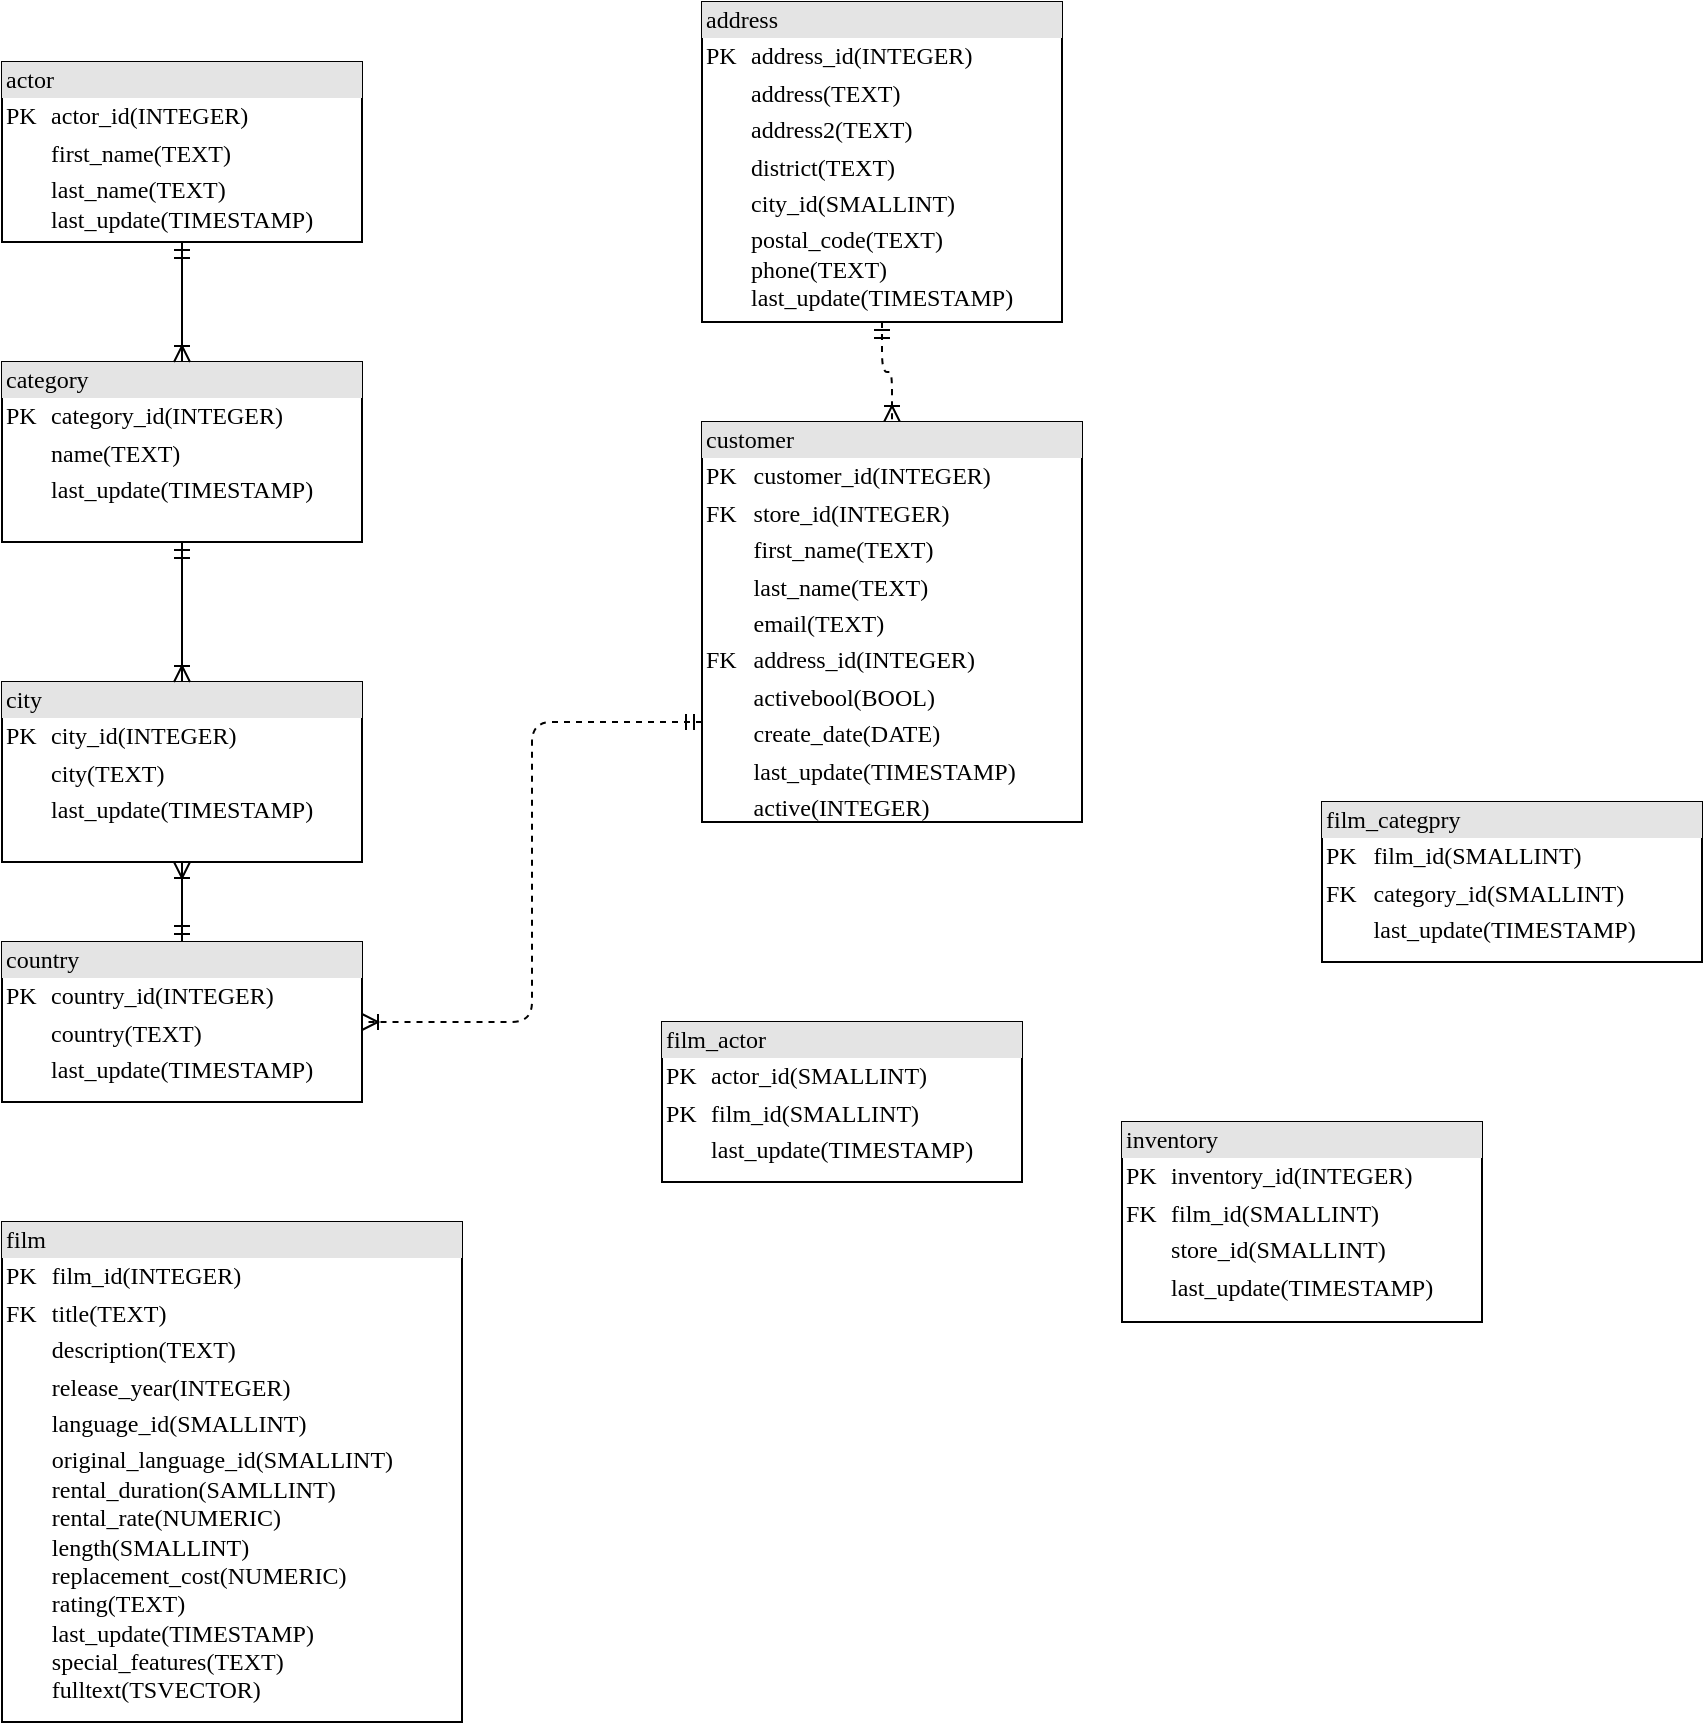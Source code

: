 <mxfile version="12.8.4" type="github">
  <diagram name="Page-1" id="2ca16b54-16f6-2749-3443-fa8db7711227">
    <mxGraphModel dx="1038" dy="548" grid="1" gridSize="10" guides="1" tooltips="1" connect="1" arrows="1" fold="1" page="1" pageScale="1" pageWidth="1100" pageHeight="850" background="#ffffff" math="0" shadow="0">
      <root>
        <mxCell id="0" />
        <mxCell id="1" parent="0" />
        <mxCell id="2ed32ef02a7f4228-1" value="&lt;div style=&quot;box-sizing: border-box ; width: 100% ; background: #e4e4e4 ; padding: 2px&quot;&gt;actor&lt;/div&gt;&lt;table style=&quot;width: 100% ; font-size: 1em&quot; cellpadding=&quot;2&quot; cellspacing=&quot;0&quot;&gt;&lt;tbody&gt;&lt;tr&gt;&lt;td&gt;PK&lt;/td&gt;&lt;td&gt;actor_id(INTEGER)&lt;/td&gt;&lt;/tr&gt;&lt;tr&gt;&lt;td&gt;&lt;br&gt;&lt;/td&gt;&lt;td&gt;first_name(TEXT)&lt;/td&gt;&lt;/tr&gt;&lt;tr&gt;&lt;td&gt;&lt;/td&gt;&lt;td&gt;last_name(TEXT)&lt;br&gt;last_update(TIMESTAMP)&lt;/td&gt;&lt;/tr&gt;&lt;/tbody&gt;&lt;/table&gt;" style="verticalAlign=top;align=left;overflow=fill;html=1;rounded=0;shadow=0;comic=0;labelBackgroundColor=none;strokeWidth=1;fontFamily=Verdana;fontSize=12" parent="1" vertex="1">
          <mxGeometry x="110" y="100" width="180" height="90" as="geometry" />
        </mxCell>
        <mxCell id="2ed32ef02a7f4228-18" style="edgeStyle=orthogonalEdgeStyle;html=1;entryX=0.5;entryY=0;dashed=1;labelBackgroundColor=none;startArrow=ERmandOne;endArrow=ERoneToMany;fontFamily=Verdana;fontSize=12;align=left;" parent="1" source="2ed32ef02a7f4228-2" target="2ed32ef02a7f4228-8" edge="1">
          <mxGeometry relative="1" as="geometry" />
        </mxCell>
        <mxCell id="2ed32ef02a7f4228-2" value="&lt;div style=&quot;box-sizing: border-box ; width: 100% ; background: #e4e4e4 ; padding: 2px&quot;&gt;address&lt;/div&gt;&lt;table style=&quot;width: 100% ; font-size: 1em&quot; cellpadding=&quot;2&quot; cellspacing=&quot;0&quot;&gt;&lt;tbody&gt;&lt;tr&gt;&lt;td&gt;PK&lt;/td&gt;&lt;td&gt;address_id(INTEGER)&lt;/td&gt;&lt;/tr&gt;&lt;tr&gt;&lt;td&gt;&lt;br&gt;&lt;/td&gt;&lt;td&gt;address(TEXT)&lt;/td&gt;&lt;/tr&gt;&lt;tr&gt;&lt;td&gt;&lt;/td&gt;&lt;td&gt;address2(TEXT)&lt;/td&gt;&lt;/tr&gt;&lt;tr&gt;&lt;td&gt;&lt;br&gt;&lt;/td&gt;&lt;td&gt;district(TEXT)&lt;br&gt;&lt;/td&gt;&lt;/tr&gt;&lt;tr&gt;&lt;td&gt;&lt;br&gt;&lt;/td&gt;&lt;td&gt;city_id(SMALLINT)&lt;/td&gt;&lt;/tr&gt;&lt;tr&gt;&lt;td&gt;&lt;br&gt;&lt;/td&gt;&lt;td&gt;postal_code(TEXT)&lt;br&gt;phone(TEXT)&lt;br&gt;last_update(TIMESTAMP)&lt;/td&gt;&lt;/tr&gt;&lt;/tbody&gt;&lt;/table&gt;" style="verticalAlign=top;align=left;overflow=fill;html=1;rounded=0;shadow=0;comic=0;labelBackgroundColor=none;strokeWidth=1;fontFamily=Verdana;fontSize=12" parent="1" vertex="1">
          <mxGeometry x="460" y="70" width="180" height="160" as="geometry" />
        </mxCell>
        <mxCell id="2ed32ef02a7f4228-16" style="edgeStyle=orthogonalEdgeStyle;html=1;labelBackgroundColor=none;startArrow=ERmandOne;endArrow=ERoneToMany;fontFamily=Verdana;fontSize=12;align=left;" parent="1" source="2ed32ef02a7f4228-3" target="2ed32ef02a7f4228-4" edge="1">
          <mxGeometry relative="1" as="geometry" />
        </mxCell>
        <mxCell id="2ed32ef02a7f4228-22" style="edgeStyle=orthogonalEdgeStyle;html=1;exitX=0;exitY=0.75;entryX=1;entryY=0.5;dashed=1;labelBackgroundColor=none;startArrow=ERmandOne;endArrow=ERoneToMany;fontFamily=Verdana;fontSize=12;align=left;" parent="1" source="2ed32ef02a7f4228-8" target="2ed32ef02a7f4228-3" edge="1">
          <mxGeometry relative="1" as="geometry" />
        </mxCell>
        <mxCell id="2ed32ef02a7f4228-3" value="&lt;div style=&quot;box-sizing: border-box ; width: 100% ; background: #e4e4e4 ; padding: 2px&quot;&gt;country&lt;/div&gt;&lt;table style=&quot;width: 100% ; font-size: 1em&quot; cellpadding=&quot;2&quot; cellspacing=&quot;0&quot;&gt;&lt;tbody&gt;&lt;tr&gt;&lt;td&gt;PK&lt;/td&gt;&lt;td&gt;country_id(INTEGER)&lt;/td&gt;&lt;/tr&gt;&lt;tr&gt;&lt;td&gt;&lt;br&gt;&lt;/td&gt;&lt;td&gt;country(TEXT)&lt;/td&gt;&lt;/tr&gt;&lt;tr&gt;&lt;td&gt;&lt;/td&gt;&lt;td&gt;last_update(TIMESTAMP)&lt;/td&gt;&lt;/tr&gt;&lt;tr&gt;&lt;td&gt;&lt;br&gt;&lt;/td&gt;&lt;td&gt;&lt;br&gt;&lt;/td&gt;&lt;/tr&gt;&lt;/tbody&gt;&lt;/table&gt;" style="verticalAlign=top;align=left;overflow=fill;html=1;rounded=0;shadow=0;comic=0;labelBackgroundColor=none;strokeWidth=1;fontFamily=Verdana;fontSize=12" parent="1" vertex="1">
          <mxGeometry x="110" y="540" width="180" height="80" as="geometry" />
        </mxCell>
        <mxCell id="2ed32ef02a7f4228-4" value="&lt;div style=&quot;box-sizing: border-box ; width: 100% ; background: #e4e4e4 ; padding: 2px&quot;&gt;city&lt;/div&gt;&lt;table style=&quot;width: 100% ; font-size: 1em&quot; cellpadding=&quot;2&quot; cellspacing=&quot;0&quot;&gt;&lt;tbody&gt;&lt;tr&gt;&lt;td&gt;PK&lt;/td&gt;&lt;td&gt;city_id(INTEGER)&lt;/td&gt;&lt;/tr&gt;&lt;tr&gt;&lt;td&gt;&lt;br&gt;&lt;/td&gt;&lt;td&gt;city(TEXT)&lt;/td&gt;&lt;/tr&gt;&lt;tr&gt;&lt;td&gt;&lt;/td&gt;&lt;td&gt;last_update(TIMESTAMP)&lt;/td&gt;&lt;/tr&gt;&lt;tr&gt;&lt;td&gt;&lt;br&gt;&lt;/td&gt;&lt;td&gt;&lt;br&gt;&lt;/td&gt;&lt;/tr&gt;&lt;/tbody&gt;&lt;/table&gt;" style="verticalAlign=top;align=left;overflow=fill;html=1;rounded=0;shadow=0;comic=0;labelBackgroundColor=none;strokeWidth=1;fontFamily=Verdana;fontSize=12" parent="1" vertex="1">
          <mxGeometry x="110" y="410" width="180" height="90" as="geometry" />
        </mxCell>
        <mxCell id="2ed32ef02a7f4228-15" style="edgeStyle=orthogonalEdgeStyle;html=1;entryX=0.5;entryY=0;labelBackgroundColor=none;startArrow=ERmandOne;endArrow=ERoneToMany;fontFamily=Verdana;fontSize=12;align=left;" parent="1" source="2ed32ef02a7f4228-5" target="2ed32ef02a7f4228-4" edge="1">
          <mxGeometry relative="1" as="geometry" />
        </mxCell>
        <mxCell id="2ed32ef02a7f4228-5" value="&lt;div style=&quot;box-sizing: border-box ; width: 100% ; background: #e4e4e4 ; padding: 2px&quot;&gt;category&lt;/div&gt;&lt;table style=&quot;width: 100% ; font-size: 1em&quot; cellpadding=&quot;2&quot; cellspacing=&quot;0&quot;&gt;&lt;tbody&gt;&lt;tr&gt;&lt;td&gt;PK&lt;/td&gt;&lt;td&gt;category_id(INTEGER)&lt;/td&gt;&lt;/tr&gt;&lt;tr&gt;&lt;td&gt;&lt;br&gt;&lt;/td&gt;&lt;td&gt;name(TEXT)&lt;/td&gt;&lt;/tr&gt;&lt;tr&gt;&lt;td&gt;&lt;/td&gt;&lt;td&gt;last_update(TIMESTAMP)&lt;/td&gt;&lt;/tr&gt;&lt;/tbody&gt;&lt;/table&gt;" style="verticalAlign=top;align=left;overflow=fill;html=1;rounded=0;shadow=0;comic=0;labelBackgroundColor=none;strokeWidth=1;fontFamily=Verdana;fontSize=12" parent="1" vertex="1">
          <mxGeometry x="110" y="250" width="180" height="90" as="geometry" />
        </mxCell>
        <mxCell id="2ed32ef02a7f4228-8" value="&lt;div style=&quot;box-sizing: border-box ; width: 100% ; background: #e4e4e4 ; padding: 2px&quot;&gt;customer&lt;/div&gt;&lt;table style=&quot;width: 100% ; font-size: 1em&quot; cellpadding=&quot;2&quot; cellspacing=&quot;0&quot;&gt;&lt;tbody&gt;&lt;tr&gt;&lt;td&gt;PK&lt;/td&gt;&lt;td&gt;customer_id(INTEGER)&lt;/td&gt;&lt;/tr&gt;&lt;tr&gt;&lt;td&gt;FK&lt;/td&gt;&lt;td&gt;store_id(INTEGER)&lt;/td&gt;&lt;/tr&gt;&lt;tr&gt;&lt;td&gt;&lt;/td&gt;&lt;td&gt;first_name(TEXT)&lt;/td&gt;&lt;/tr&gt;&lt;tr&gt;&lt;td&gt;&lt;br&gt;&lt;/td&gt;&lt;td&gt;last_name(TEXT)&lt;br&gt;&lt;/td&gt;&lt;/tr&gt;&lt;tr&gt;&lt;td&gt;&lt;br&gt;&lt;/td&gt;&lt;td&gt;email(TEXT)&lt;br&gt;&lt;/td&gt;&lt;/tr&gt;&lt;tr&gt;&lt;td&gt;FK&lt;br&gt;&lt;/td&gt;&lt;td&gt;address_id(INTEGER)&lt;br&gt;&lt;/td&gt;&lt;/tr&gt;&lt;tr&gt;&lt;td&gt;&lt;br&gt;&lt;/td&gt;&lt;td&gt;activebool(BOOL)&lt;br&gt;&lt;/td&gt;&lt;/tr&gt;&lt;tr&gt;&lt;td&gt;&lt;br&gt;&lt;/td&gt;&lt;td&gt;create_date(DATE)&lt;/td&gt;&lt;/tr&gt;&lt;tr&gt;&lt;td&gt;&lt;br&gt;&lt;/td&gt;&lt;td&gt;last_update(TIMESTAMP)&lt;/td&gt;&lt;/tr&gt;&lt;tr&gt;&lt;td&gt;&lt;br&gt;&lt;/td&gt;&lt;td&gt;active(INTEGER)&lt;/td&gt;&lt;/tr&gt;&lt;tr&gt;&lt;td&gt;&lt;/td&gt;&lt;td&gt;&lt;/td&gt;&lt;/tr&gt;&lt;/tbody&gt;&lt;/table&gt;" style="verticalAlign=top;align=left;overflow=fill;html=1;rounded=0;shadow=0;comic=0;labelBackgroundColor=none;strokeWidth=1;fontFamily=Verdana;fontSize=12" parent="1" vertex="1">
          <mxGeometry x="460" y="280" width="190" height="200" as="geometry" />
        </mxCell>
        <mxCell id="2ed32ef02a7f4228-12" value="&lt;div style=&quot;box-sizing: border-box ; width: 100% ; background: #e4e4e4 ; padding: 2px&quot;&gt;film&lt;/div&gt;&lt;table style=&quot;width: 100% ; font-size: 1em&quot; cellpadding=&quot;2&quot; cellspacing=&quot;0&quot;&gt;&lt;tbody&gt;&lt;tr&gt;&lt;td&gt;PK&lt;/td&gt;&lt;td&gt;film_id(INTEGER)&lt;/td&gt;&lt;/tr&gt;&lt;tr&gt;&lt;td&gt;FK&lt;/td&gt;&lt;td&gt;title(TEXT)&lt;/td&gt;&lt;/tr&gt;&lt;tr&gt;&lt;td&gt;&lt;/td&gt;&lt;td&gt;description(TEXT)&lt;/td&gt;&lt;/tr&gt;&lt;tr&gt;&lt;td&gt;&lt;br&gt;&lt;/td&gt;&lt;td&gt;release_year(INTEGER)&lt;/td&gt;&lt;/tr&gt;&lt;tr&gt;&lt;td&gt;&lt;br&gt;&lt;/td&gt;&lt;td&gt;language_id(SMALLINT)&lt;br&gt;&lt;/td&gt;&lt;/tr&gt;&lt;tr&gt;&lt;td&gt;&lt;br&gt;&lt;/td&gt;&lt;td&gt;original_language_id(SMALLINT)&lt;br&gt;rental_duration(SAMLLINT)&lt;br&gt;rental_rate(NUMERIC)&lt;br&gt;length(SMALLINT)&lt;br&gt;replacement_cost(NUMERIC)&lt;br&gt;rating(TEXT)&lt;br&gt;last_update(TIMESTAMP)&lt;br&gt;special_features(TEXT)&lt;br&gt;fulltext(TSVECTOR)&lt;/td&gt;&lt;/tr&gt;&lt;/tbody&gt;&lt;/table&gt;" style="verticalAlign=top;align=left;overflow=fill;html=1;rounded=0;shadow=0;comic=0;labelBackgroundColor=none;strokeWidth=1;fontFamily=Verdana;fontSize=12" parent="1" vertex="1">
          <mxGeometry x="110" y="680" width="230" height="250" as="geometry" />
        </mxCell>
        <mxCell id="2ed32ef02a7f4228-13" value="" style="edgeStyle=orthogonalEdgeStyle;html=1;endArrow=ERoneToMany;startArrow=ERmandOne;labelBackgroundColor=none;fontFamily=Verdana;fontSize=12;align=left;exitX=0.5;exitY=1;entryX=0.5;entryY=0;" parent="1" source="2ed32ef02a7f4228-1" target="2ed32ef02a7f4228-5" edge="1">
          <mxGeometry width="100" height="100" relative="1" as="geometry">
            <mxPoint x="350" y="370" as="sourcePoint" />
            <mxPoint x="450" y="270" as="targetPoint" />
          </mxGeometry>
        </mxCell>
        <mxCell id="_iaLI4-P-JwY5IoKAcas-1" value="&lt;div style=&quot;box-sizing: border-box ; width: 100% ; background: #e4e4e4 ; padding: 2px&quot;&gt;film_categpry&lt;/div&gt;&lt;table style=&quot;width: 100% ; font-size: 1em&quot; cellpadding=&quot;2&quot; cellspacing=&quot;0&quot;&gt;&lt;tbody&gt;&lt;tr&gt;&lt;td&gt;PK&lt;/td&gt;&lt;td&gt;film_id(SMALLINT)&lt;/td&gt;&lt;/tr&gt;&lt;tr&gt;&lt;td&gt;FK&lt;/td&gt;&lt;td&gt;category_id(SMALLINT)&lt;/td&gt;&lt;/tr&gt;&lt;tr&gt;&lt;td&gt;&lt;/td&gt;&lt;td&gt;last_update(TIMESTAMP)&lt;/td&gt;&lt;/tr&gt;&lt;tr&gt;&lt;td&gt;&lt;/td&gt;&lt;td&gt;&lt;/td&gt;&lt;/tr&gt;&lt;/tbody&gt;&lt;/table&gt;" style="verticalAlign=top;align=left;overflow=fill;html=1;rounded=0;shadow=0;comic=0;labelBackgroundColor=none;strokeWidth=1;fontFamily=Verdana;fontSize=12" vertex="1" parent="1">
          <mxGeometry x="770" y="470" width="190" height="80" as="geometry" />
        </mxCell>
        <mxCell id="_iaLI4-P-JwY5IoKAcas-2" value="&lt;div style=&quot;box-sizing: border-box ; width: 100% ; background: #e4e4e4 ; padding: 2px&quot;&gt;film_actor&lt;/div&gt;&lt;table style=&quot;width: 100% ; font-size: 1em&quot; cellpadding=&quot;2&quot; cellspacing=&quot;0&quot;&gt;&lt;tbody&gt;&lt;tr&gt;&lt;td&gt;PK&lt;/td&gt;&lt;td&gt;actor_id(SMALLINT)&lt;/td&gt;&lt;/tr&gt;&lt;tr&gt;&lt;td&gt;PK&lt;/td&gt;&lt;td&gt;film_id(SMALLINT)&lt;/td&gt;&lt;/tr&gt;&lt;tr&gt;&lt;td&gt;&lt;/td&gt;&lt;td&gt;last_update(TIMESTAMP)&lt;/td&gt;&lt;/tr&gt;&lt;tr&gt;&lt;td&gt;&lt;/td&gt;&lt;td&gt;&lt;/td&gt;&lt;/tr&gt;&lt;/tbody&gt;&lt;/table&gt;" style="verticalAlign=top;align=left;overflow=fill;html=1;rounded=0;shadow=0;comic=0;labelBackgroundColor=none;strokeWidth=1;fontFamily=Verdana;fontSize=12" vertex="1" parent="1">
          <mxGeometry x="440" y="580" width="180" height="80" as="geometry" />
        </mxCell>
        <mxCell id="_iaLI4-P-JwY5IoKAcas-3" value="&lt;div style=&quot;box-sizing: border-box ; width: 100% ; background: #e4e4e4 ; padding: 2px&quot;&gt;inventory&lt;/div&gt;&lt;table style=&quot;width: 100% ; font-size: 1em&quot; cellpadding=&quot;2&quot; cellspacing=&quot;0&quot;&gt;&lt;tbody&gt;&lt;tr&gt;&lt;td&gt;PK&lt;/td&gt;&lt;td&gt;inventory_id(INTEGER)&lt;/td&gt;&lt;/tr&gt;&lt;tr&gt;&lt;td&gt;FK&lt;/td&gt;&lt;td&gt;film_id(SMALLINT)&lt;/td&gt;&lt;/tr&gt;&lt;tr&gt;&lt;td&gt;&lt;/td&gt;&lt;td&gt;store_id(SMALLINT)&lt;/td&gt;&lt;/tr&gt;&lt;tr&gt;&lt;td&gt;&lt;br&gt;&lt;/td&gt;&lt;td&gt;last_update(TIMESTAMP)&lt;/td&gt;&lt;/tr&gt;&lt;tr&gt;&lt;td&gt;&lt;/td&gt;&lt;td&gt;&lt;/td&gt;&lt;/tr&gt;&lt;/tbody&gt;&lt;/table&gt;" style="verticalAlign=top;align=left;overflow=fill;html=1;rounded=0;shadow=0;comic=0;labelBackgroundColor=none;strokeWidth=1;fontFamily=Verdana;fontSize=12" vertex="1" parent="1">
          <mxGeometry x="670" y="630" width="180" height="100" as="geometry" />
        </mxCell>
      </root>
    </mxGraphModel>
  </diagram>
</mxfile>
